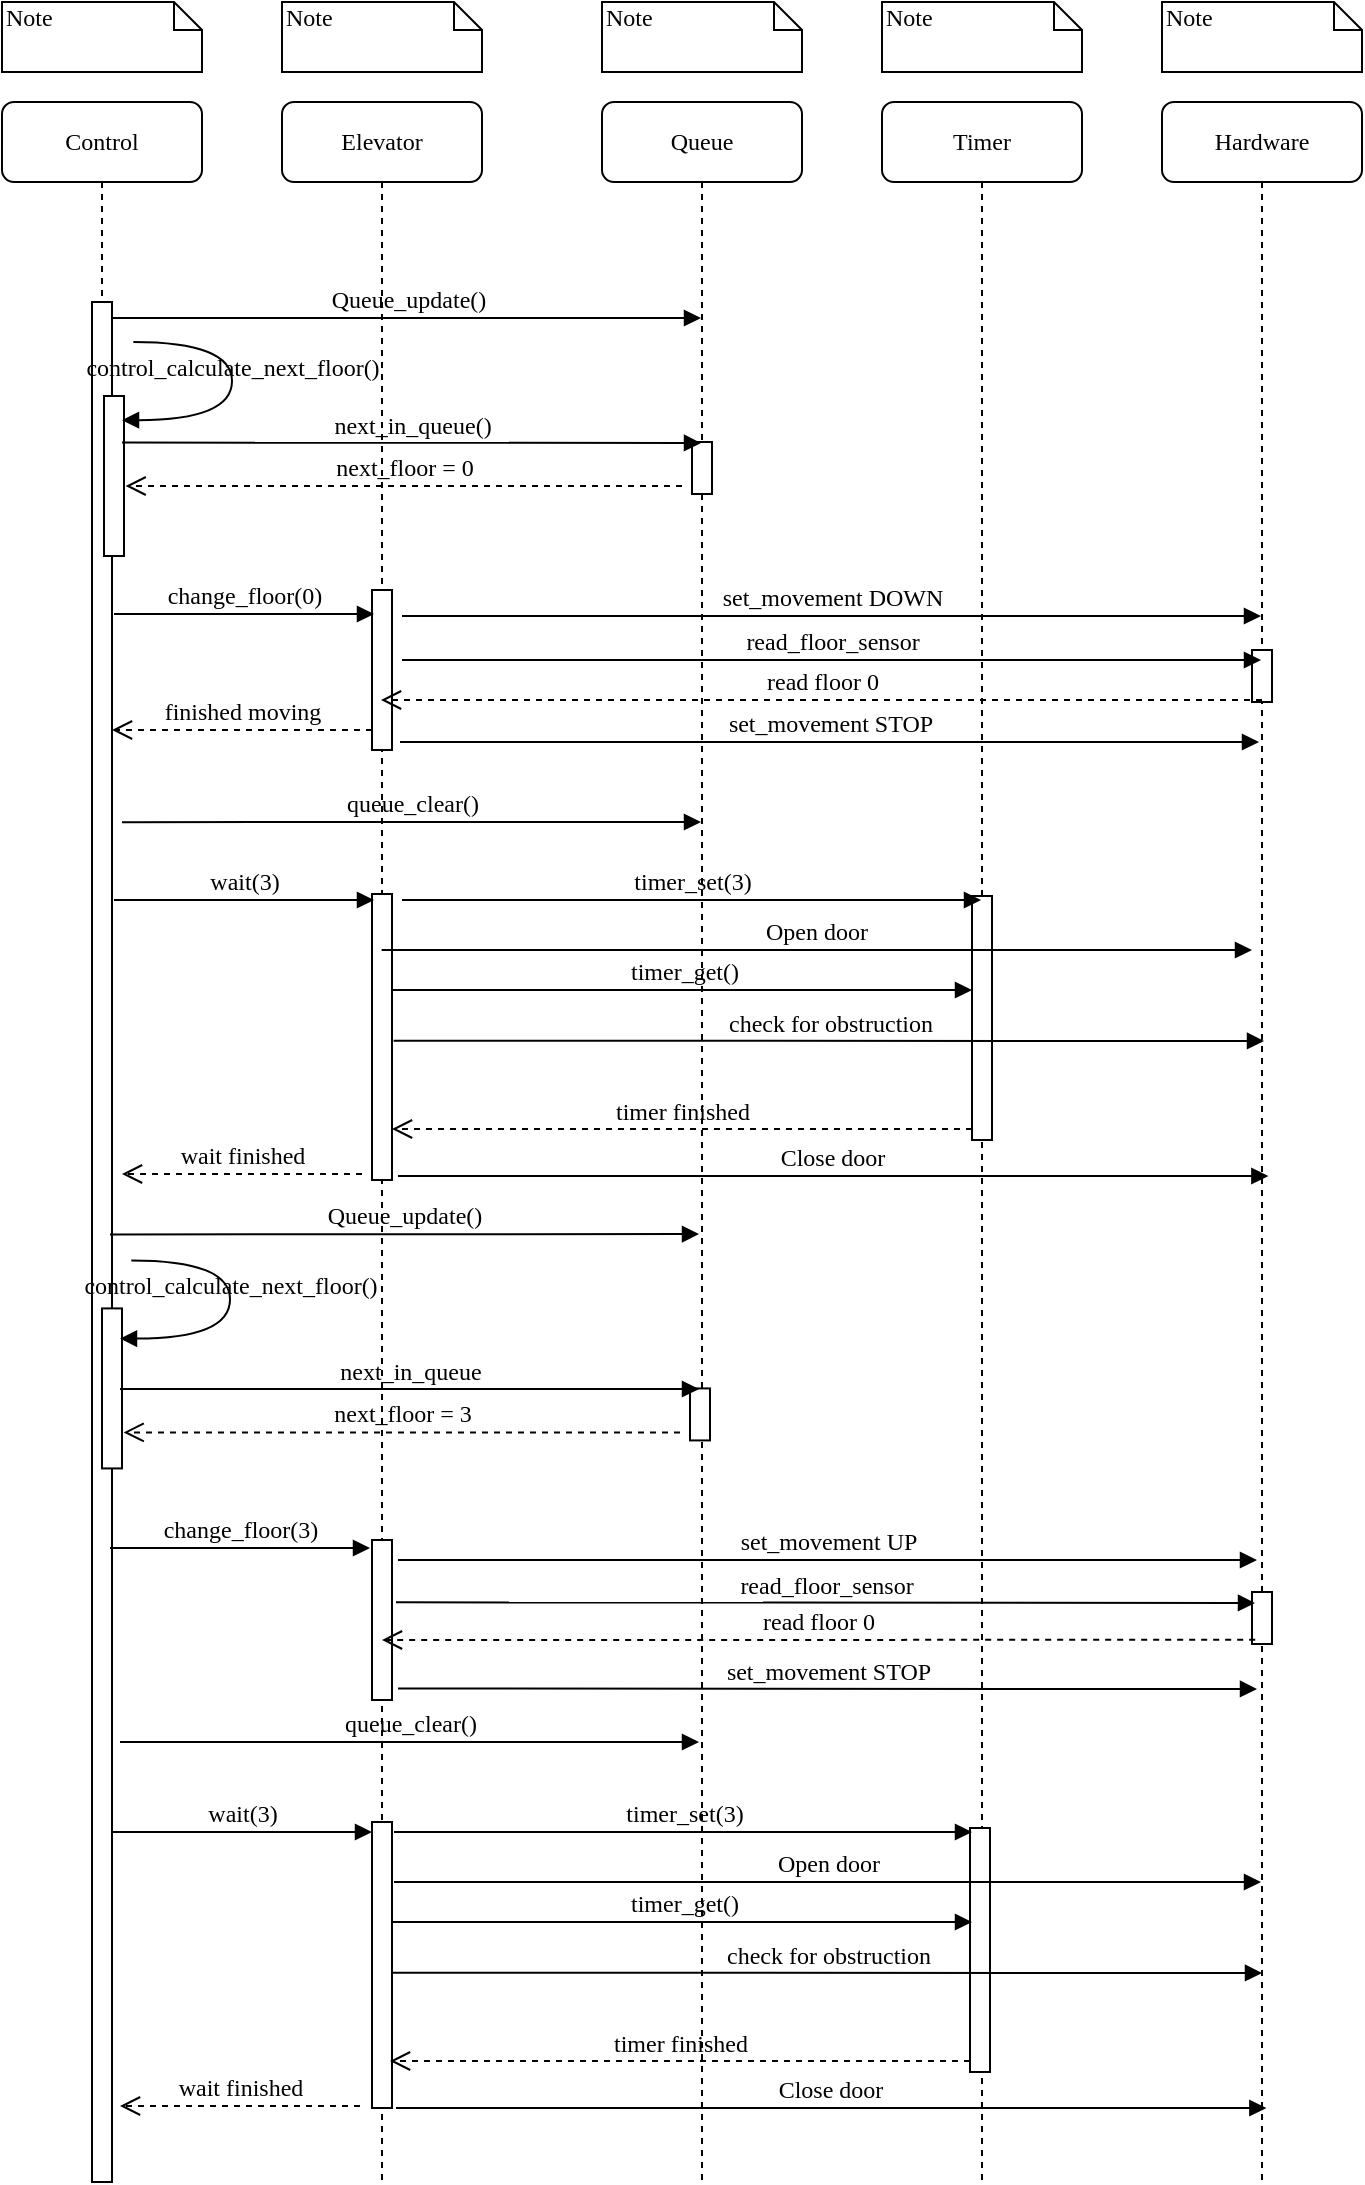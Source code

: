 <mxfile version="12.7.6" type="device"><diagram name="Page-1" id="13e1069c-82ec-6db2-03f1-153e76fe0fe0"><mxGraphModel dx="981" dy="526" grid="1" gridSize="10" guides="1" tooltips="1" connect="1" arrows="1" fold="1" page="1" pageScale="1" pageWidth="1100" pageHeight="850" background="#ffffff" math="0" shadow="0"><root><mxCell id="0"/><mxCell id="1" parent="0"/><mxCell id="7baba1c4bc27f4b0-2" value="Elevator" style="shape=umlLifeline;perimeter=lifelinePerimeter;whiteSpace=wrap;html=1;container=1;collapsible=0;recursiveResize=0;outlineConnect=0;rounded=1;shadow=0;comic=0;labelBackgroundColor=none;strokeWidth=1;fontFamily=Verdana;fontSize=12;align=center;" parent="1" vertex="1"><mxGeometry x="240" y="80" width="100" height="1040" as="geometry"/></mxCell><mxCell id="SRN21zFHTYC_Pil22nZs-2" value="" style="html=1;points=[];perimeter=orthogonalPerimeter;rounded=0;shadow=0;comic=0;labelBackgroundColor=none;strokeWidth=1;fontFamily=Verdana;fontSize=12;align=center;" vertex="1" parent="7baba1c4bc27f4b0-2"><mxGeometry x="45" y="244" width="10" height="80" as="geometry"/></mxCell><mxCell id="SRN21zFHTYC_Pil22nZs-9" value="" style="html=1;points=[];perimeter=orthogonalPerimeter;rounded=0;shadow=0;comic=0;labelBackgroundColor=none;strokeWidth=1;fontFamily=Verdana;fontSize=12;align=center;" vertex="1" parent="7baba1c4bc27f4b0-2"><mxGeometry x="45" y="396" width="10" height="143" as="geometry"/></mxCell><mxCell id="SRN21zFHTYC_Pil22nZs-26" value="" style="html=1;points=[];perimeter=orthogonalPerimeter;rounded=0;shadow=0;comic=0;labelBackgroundColor=none;strokeWidth=1;fontFamily=Verdana;fontSize=12;align=center;" vertex="1" parent="7baba1c4bc27f4b0-2"><mxGeometry x="45" y="719" width="10" height="80" as="geometry"/></mxCell><mxCell id="SRN21zFHTYC_Pil22nZs-77" value="" style="html=1;points=[];perimeter=orthogonalPerimeter;rounded=0;shadow=0;comic=0;labelBackgroundColor=none;strokeWidth=1;fontFamily=Verdana;fontSize=12;align=center;" vertex="1" parent="7baba1c4bc27f4b0-2"><mxGeometry x="45" y="860" width="10" height="143" as="geometry"/></mxCell><mxCell id="7baba1c4bc27f4b0-3" value="Queue" style="shape=umlLifeline;perimeter=lifelinePerimeter;whiteSpace=wrap;html=1;container=1;collapsible=0;recursiveResize=0;outlineConnect=0;rounded=1;shadow=0;comic=0;labelBackgroundColor=none;strokeWidth=1;fontFamily=Verdana;fontSize=12;align=center;" parent="1" vertex="1"><mxGeometry x="400" y="80" width="100" height="1040" as="geometry"/></mxCell><mxCell id="SRN21zFHTYC_Pil22nZs-37" value="" style="html=1;points=[];perimeter=orthogonalPerimeter;rounded=0;shadow=0;comic=0;labelBackgroundColor=none;strokeWidth=1;fontFamily=Verdana;fontSize=12;align=center;" vertex="1" parent="7baba1c4bc27f4b0-3"><mxGeometry x="45" y="170" width="10" height="26" as="geometry"/></mxCell><mxCell id="7baba1c4bc27f4b0-4" value="Timer" style="shape=umlLifeline;perimeter=lifelinePerimeter;whiteSpace=wrap;html=1;container=1;collapsible=0;recursiveResize=0;outlineConnect=0;rounded=1;shadow=0;comic=0;labelBackgroundColor=none;strokeWidth=1;fontFamily=Verdana;fontSize=12;align=center;" parent="1" vertex="1"><mxGeometry x="540" y="80" width="100" height="1040" as="geometry"/></mxCell><mxCell id="SRN21zFHTYC_Pil22nZs-68" value="" style="html=1;points=[];perimeter=orthogonalPerimeter;rounded=0;shadow=0;comic=0;labelBackgroundColor=none;strokeWidth=1;fontFamily=Verdana;fontSize=12;align=center;" vertex="1" parent="7baba1c4bc27f4b0-4"><mxGeometry x="44" y="863" width="10" height="122" as="geometry"/></mxCell><mxCell id="SRN21zFHTYC_Pil22nZs-69" value="wait(3)" style="html=1;verticalAlign=bottom;endArrow=block;entryX=0;entryY=0;labelBackgroundColor=none;fontFamily=Verdana;fontSize=12;edgeStyle=elbowEdgeStyle;elbow=vertical;" edge="1" parent="7baba1c4bc27f4b0-4"><mxGeometry relative="1" as="geometry"><mxPoint x="-385" y="865" as="sourcePoint"/><mxPoint x="-255" y="865" as="targetPoint"/></mxGeometry></mxCell><mxCell id="SRN21zFHTYC_Pil22nZs-70" value="timer_set(3)" style="html=1;verticalAlign=bottom;endArrow=block;labelBackgroundColor=none;fontFamily=Verdana;fontSize=12;edgeStyle=elbowEdgeStyle;elbow=vertical;" edge="1" parent="7baba1c4bc27f4b0-4"><mxGeometry relative="1" as="geometry"><mxPoint x="-244" y="865" as="sourcePoint"/><mxPoint x="45" y="865" as="targetPoint"/></mxGeometry></mxCell><mxCell id="SRN21zFHTYC_Pil22nZs-71" value="timer_get()" style="html=1;verticalAlign=bottom;endArrow=block;labelBackgroundColor=none;fontFamily=Verdana;fontSize=12;edgeStyle=elbowEdgeStyle;elbow=vertical;" edge="1" parent="7baba1c4bc27f4b0-4"><mxGeometry relative="1" as="geometry"><mxPoint x="-244.5" y="910" as="sourcePoint"/><mxPoint x="45" y="910" as="targetPoint"/></mxGeometry></mxCell><mxCell id="SRN21zFHTYC_Pil22nZs-72" value="timer finished" style="html=1;verticalAlign=bottom;endArrow=open;dashed=1;endSize=8;labelBackgroundColor=none;fontFamily=Verdana;fontSize=12;edgeStyle=elbowEdgeStyle;elbow=vertical;" edge="1" parent="7baba1c4bc27f4b0-4"><mxGeometry relative="1" as="geometry"><mxPoint x="-246" y="979.5" as="targetPoint"/><Array as="points"><mxPoint x="-11" y="979.5"/><mxPoint x="19" y="979.5"/></Array><mxPoint x="44" y="979.5" as="sourcePoint"/></mxGeometry></mxCell><mxCell id="SRN21zFHTYC_Pil22nZs-73" value="wait finished" style="html=1;verticalAlign=bottom;endArrow=open;dashed=1;endSize=8;labelBackgroundColor=none;fontFamily=Verdana;fontSize=12;edgeStyle=elbowEdgeStyle;elbow=vertical;" edge="1" parent="7baba1c4bc27f4b0-4"><mxGeometry relative="1" as="geometry"><mxPoint x="-381" y="1002" as="targetPoint"/><Array as="points"><mxPoint x="-316" y="1002"/><mxPoint x="-286" y="1002"/></Array><mxPoint x="-261" y="1002" as="sourcePoint"/></mxGeometry></mxCell><mxCell id="SRN21zFHTYC_Pil22nZs-74" value="Open door" style="html=1;verticalAlign=bottom;endArrow=block;labelBackgroundColor=none;fontFamily=Verdana;fontSize=12;edgeStyle=elbowEdgeStyle;elbow=vertical;" edge="1" parent="7baba1c4bc27f4b0-4" target="7baba1c4bc27f4b0-5"><mxGeometry relative="1" as="geometry"><mxPoint x="-244" y="890" as="sourcePoint"/><mxPoint x="180" y="890" as="targetPoint"/></mxGeometry></mxCell><mxCell id="SRN21zFHTYC_Pil22nZs-75" value="check for obstruction" style="html=1;verticalAlign=bottom;endArrow=block;entryX=0;entryY=0;labelBackgroundColor=none;fontFamily=Verdana;fontSize=12;edgeStyle=elbowEdgeStyle;elbow=vertical;" edge="1" parent="7baba1c4bc27f4b0-4"><mxGeometry relative="1" as="geometry"><mxPoint x="-245.19" y="935.344" as="sourcePoint"/><mxPoint x="190.0" y="935.31" as="targetPoint"/></mxGeometry></mxCell><mxCell id="SRN21zFHTYC_Pil22nZs-76" value="Close door" style="html=1;verticalAlign=bottom;endArrow=block;entryX=0;entryY=0;labelBackgroundColor=none;fontFamily=Verdana;fontSize=12;edgeStyle=elbowEdgeStyle;elbow=vertical;" edge="1" parent="7baba1c4bc27f4b0-4"><mxGeometry relative="1" as="geometry"><mxPoint x="-243.0" y="1003.034" as="sourcePoint"/><mxPoint x="192.19" y="1003.0" as="targetPoint"/></mxGeometry></mxCell><mxCell id="7baba1c4bc27f4b0-5" value="Hardware" style="shape=umlLifeline;perimeter=lifelinePerimeter;whiteSpace=wrap;html=1;container=1;collapsible=0;recursiveResize=0;outlineConnect=0;rounded=1;shadow=0;comic=0;labelBackgroundColor=none;strokeWidth=1;fontFamily=Verdana;fontSize=12;align=center;" parent="1" vertex="1"><mxGeometry x="680" y="80" width="100" height="1040" as="geometry"/></mxCell><mxCell id="SRN21zFHTYC_Pil22nZs-31" value="" style="html=1;points=[];perimeter=orthogonalPerimeter;rounded=0;shadow=0;comic=0;labelBackgroundColor=none;strokeWidth=1;fontFamily=Verdana;fontSize=12;align=center;" vertex="1" parent="7baba1c4bc27f4b0-5"><mxGeometry x="45" y="274" width="10" height="26" as="geometry"/></mxCell><mxCell id="SRN21zFHTYC_Pil22nZs-32" value="" style="html=1;points=[];perimeter=orthogonalPerimeter;rounded=0;shadow=0;comic=0;labelBackgroundColor=none;strokeWidth=1;fontFamily=Verdana;fontSize=12;align=center;" vertex="1" parent="7baba1c4bc27f4b0-5"><mxGeometry x="45" y="745" width="10" height="26" as="geometry"/></mxCell><mxCell id="7baba1c4bc27f4b0-8" value="Control" style="shape=umlLifeline;perimeter=lifelinePerimeter;whiteSpace=wrap;html=1;container=1;collapsible=0;recursiveResize=0;outlineConnect=0;rounded=1;shadow=0;comic=0;labelBackgroundColor=none;strokeWidth=1;fontFamily=Verdana;fontSize=12;align=center;" parent="1" vertex="1"><mxGeometry x="100" y="80" width="100" height="1040" as="geometry"/></mxCell><mxCell id="7baba1c4bc27f4b0-9" value="" style="html=1;points=[];perimeter=orthogonalPerimeter;rounded=0;shadow=0;comic=0;labelBackgroundColor=none;strokeWidth=1;fontFamily=Verdana;fontSize=12;align=center;" parent="7baba1c4bc27f4b0-8" vertex="1"><mxGeometry x="45" y="100" width="10" height="940" as="geometry"/></mxCell><mxCell id="SRN21zFHTYC_Pil22nZs-34" value="" style="html=1;points=[];perimeter=orthogonalPerimeter;rounded=0;shadow=0;comic=0;labelBackgroundColor=none;strokeWidth=1;fontFamily=Verdana;fontSize=12;align=center;" vertex="1" parent="7baba1c4bc27f4b0-8"><mxGeometry x="51" y="147" width="10" height="80" as="geometry"/></mxCell><mxCell id="7baba1c4bc27f4b0-22" value="" style="html=1;points=[];perimeter=orthogonalPerimeter;rounded=0;shadow=0;comic=0;labelBackgroundColor=none;strokeWidth=1;fontFamily=Verdana;fontSize=12;align=center;" parent="1" vertex="1"><mxGeometry x="585" y="477" width="10" height="122" as="geometry"/></mxCell><mxCell id="7baba1c4bc27f4b0-11" value="Queue_update()" style="html=1;verticalAlign=bottom;endArrow=block;labelBackgroundColor=none;fontFamily=Verdana;fontSize=12;edgeStyle=elbowEdgeStyle;elbow=vertical;" parent="1" target="7baba1c4bc27f4b0-3" edge="1"><mxGeometry relative="1" as="geometry"><mxPoint x="155" y="188" as="sourcePoint"/><mxPoint x="285" y="188" as="targetPoint"/></mxGeometry></mxCell><mxCell id="7baba1c4bc27f4b0-40" value="Note" style="shape=note;whiteSpace=wrap;html=1;size=14;verticalAlign=top;align=left;spacingTop=-6;rounded=0;shadow=0;comic=0;labelBackgroundColor=none;strokeWidth=1;fontFamily=Verdana;fontSize=12" parent="1" vertex="1"><mxGeometry x="100" y="30" width="100" height="35" as="geometry"/></mxCell><mxCell id="7baba1c4bc27f4b0-41" value="Note" style="shape=note;whiteSpace=wrap;html=1;size=14;verticalAlign=top;align=left;spacingTop=-6;rounded=0;shadow=0;comic=0;labelBackgroundColor=none;strokeWidth=1;fontFamily=Verdana;fontSize=12" parent="1" vertex="1"><mxGeometry x="240" y="30" width="100" height="35" as="geometry"/></mxCell><mxCell id="7baba1c4bc27f4b0-42" value="Note" style="shape=note;whiteSpace=wrap;html=1;size=14;verticalAlign=top;align=left;spacingTop=-6;rounded=0;shadow=0;comic=0;labelBackgroundColor=none;strokeWidth=1;fontFamily=Verdana;fontSize=12" parent="1" vertex="1"><mxGeometry x="400" y="30" width="100" height="35" as="geometry"/></mxCell><mxCell id="7baba1c4bc27f4b0-43" value="Note" style="shape=note;whiteSpace=wrap;html=1;size=14;verticalAlign=top;align=left;spacingTop=-6;rounded=0;shadow=0;comic=0;labelBackgroundColor=none;strokeWidth=1;fontFamily=Verdana;fontSize=12" parent="1" vertex="1"><mxGeometry x="540" y="30" width="100" height="35" as="geometry"/></mxCell><mxCell id="7baba1c4bc27f4b0-44" value="Note" style="shape=note;whiteSpace=wrap;html=1;size=14;verticalAlign=top;align=left;spacingTop=-6;rounded=0;shadow=0;comic=0;labelBackgroundColor=none;strokeWidth=1;fontFamily=Verdana;fontSize=12" parent="1" vertex="1"><mxGeometry x="680" y="30" width="100" height="35" as="geometry"/></mxCell><mxCell id="SRN21zFHTYC_Pil22nZs-1" value="control_calculate_next_floor()" style="html=1;verticalAlign=bottom;endArrow=block;labelBackgroundColor=none;fontFamily=Verdana;fontSize=12;elbow=vertical;edgeStyle=orthogonalEdgeStyle;curved=1;exitX=1.066;exitY=0.713;exitPerimeter=0;" edge="1" parent="1"><mxGeometry relative="1" as="geometry"><mxPoint x="165.66" y="200.01" as="sourcePoint"/><mxPoint x="160" y="239.1" as="targetPoint"/><Array as="points"><mxPoint x="215" y="200.1"/><mxPoint x="215" y="239.1"/></Array></mxGeometry></mxCell><mxCell id="SRN21zFHTYC_Pil22nZs-3" value="change_floor(0)" style="html=1;verticalAlign=bottom;endArrow=block;entryX=0;entryY=0;labelBackgroundColor=none;fontFamily=Verdana;fontSize=12;edgeStyle=elbowEdgeStyle;elbow=vertical;" edge="1" parent="1"><mxGeometry relative="1" as="geometry"><mxPoint x="156" y="336" as="sourcePoint"/><mxPoint x="286" y="336" as="targetPoint"/></mxGeometry></mxCell><mxCell id="SRN21zFHTYC_Pil22nZs-4" value="finished moving" style="html=1;verticalAlign=bottom;endArrow=open;dashed=1;endSize=8;labelBackgroundColor=none;fontFamily=Verdana;fontSize=12;edgeStyle=elbowEdgeStyle;elbow=vertical;" edge="1" parent="1"><mxGeometry relative="1" as="geometry"><mxPoint x="155" y="394" as="targetPoint"/><Array as="points"><mxPoint x="230" y="394"/><mxPoint x="260" y="394"/></Array><mxPoint x="285" y="394" as="sourcePoint"/></mxGeometry></mxCell><mxCell id="SRN21zFHTYC_Pil22nZs-8" value="wait(3)" style="html=1;verticalAlign=bottom;endArrow=block;entryX=0;entryY=0;labelBackgroundColor=none;fontFamily=Verdana;fontSize=12;edgeStyle=elbowEdgeStyle;elbow=vertical;" edge="1" parent="1"><mxGeometry relative="1" as="geometry"><mxPoint x="156" y="479" as="sourcePoint"/><mxPoint x="286" y="479" as="targetPoint"/></mxGeometry></mxCell><mxCell id="SRN21zFHTYC_Pil22nZs-10" value="timer_set(3)" style="html=1;verticalAlign=bottom;endArrow=block;labelBackgroundColor=none;fontFamily=Verdana;fontSize=12;edgeStyle=elbowEdgeStyle;elbow=vertical;" edge="1" parent="1"><mxGeometry relative="1" as="geometry"><mxPoint x="300" y="479" as="sourcePoint"/><mxPoint x="589.5" y="479.207" as="targetPoint"/></mxGeometry></mxCell><mxCell id="SRN21zFHTYC_Pil22nZs-11" value="timer_get()" style="html=1;verticalAlign=bottom;endArrow=block;labelBackgroundColor=none;fontFamily=Verdana;fontSize=12;edgeStyle=elbowEdgeStyle;elbow=vertical;" edge="1" parent="1"><mxGeometry relative="1" as="geometry"><mxPoint x="295.5" y="524" as="sourcePoint"/><mxPoint x="585" y="524" as="targetPoint"/></mxGeometry></mxCell><mxCell id="SRN21zFHTYC_Pil22nZs-12" value="timer finished" style="html=1;verticalAlign=bottom;endArrow=open;dashed=1;endSize=8;labelBackgroundColor=none;fontFamily=Verdana;fontSize=12;edgeStyle=elbowEdgeStyle;elbow=vertical;" edge="1" parent="1"><mxGeometry relative="1" as="geometry"><mxPoint x="295" y="593.5" as="targetPoint"/><Array as="points"><mxPoint x="530" y="593.5"/><mxPoint x="560" y="593.5"/></Array><mxPoint x="585" y="593.5" as="sourcePoint"/></mxGeometry></mxCell><mxCell id="SRN21zFHTYC_Pil22nZs-13" value="wait finished" style="html=1;verticalAlign=bottom;endArrow=open;dashed=1;endSize=8;labelBackgroundColor=none;fontFamily=Verdana;fontSize=12;edgeStyle=elbowEdgeStyle;elbow=vertical;" edge="1" parent="1"><mxGeometry relative="1" as="geometry"><mxPoint x="160" y="616" as="targetPoint"/><Array as="points"><mxPoint x="225" y="616"/><mxPoint x="255" y="616"/></Array><mxPoint x="280" y="616" as="sourcePoint"/></mxGeometry></mxCell><mxCell id="SRN21zFHTYC_Pil22nZs-14" value="set_movement DOWN" style="html=1;verticalAlign=bottom;endArrow=block;labelBackgroundColor=none;fontFamily=Verdana;fontSize=12;edgeStyle=elbowEdgeStyle;elbow=vertical;" edge="1" parent="1"><mxGeometry relative="1" as="geometry"><mxPoint x="300" y="337" as="sourcePoint"/><mxPoint x="729.5" y="337.31" as="targetPoint"/></mxGeometry></mxCell><mxCell id="SRN21zFHTYC_Pil22nZs-15" value="read_floor_sensor" style="html=1;verticalAlign=bottom;endArrow=block;labelBackgroundColor=none;fontFamily=Verdana;fontSize=12;edgeStyle=elbowEdgeStyle;elbow=vertical;" edge="1" parent="1"><mxGeometry relative="1" as="geometry"><mxPoint x="300" y="359" as="sourcePoint"/><mxPoint x="729.5" y="359" as="targetPoint"/></mxGeometry></mxCell><mxCell id="SRN21zFHTYC_Pil22nZs-16" value="read floor 0" style="html=1;verticalAlign=bottom;endArrow=open;dashed=1;endSize=8;labelBackgroundColor=none;fontFamily=Verdana;fontSize=12;edgeStyle=elbowEdgeStyle;elbow=vertical;" edge="1" parent="1"><mxGeometry relative="1" as="geometry"><mxPoint x="289.5" y="379" as="targetPoint"/><Array as="points"><mxPoint x="675" y="379"/><mxPoint x="705" y="379"/></Array><mxPoint x="730" y="379" as="sourcePoint"/></mxGeometry></mxCell><mxCell id="SRN21zFHTYC_Pil22nZs-17" value="set_movement STOP" style="html=1;verticalAlign=bottom;endArrow=block;labelBackgroundColor=none;fontFamily=Verdana;fontSize=12;edgeStyle=elbowEdgeStyle;elbow=vertical;" edge="1" parent="1"><mxGeometry relative="1" as="geometry"><mxPoint x="299" y="400" as="sourcePoint"/><mxPoint x="728.5" y="400" as="targetPoint"/></mxGeometry></mxCell><mxCell id="SRN21zFHTYC_Pil22nZs-18" value="Open door" style="html=1;verticalAlign=bottom;endArrow=block;entryX=0;entryY=0;labelBackgroundColor=none;fontFamily=Verdana;fontSize=12;edgeStyle=elbowEdgeStyle;elbow=vertical;" edge="1" parent="1"><mxGeometry relative="1" as="geometry"><mxPoint x="289.81" y="504.034" as="sourcePoint"/><mxPoint x="725" y="504" as="targetPoint"/></mxGeometry></mxCell><mxCell id="SRN21zFHTYC_Pil22nZs-21" value="check for obstruction" style="html=1;verticalAlign=bottom;endArrow=block;entryX=0;entryY=0;labelBackgroundColor=none;fontFamily=Verdana;fontSize=12;edgeStyle=elbowEdgeStyle;elbow=vertical;" edge="1" parent="1"><mxGeometry relative="1" as="geometry"><mxPoint x="295.81" y="549.344" as="sourcePoint"/><mxPoint x="731" y="549.31" as="targetPoint"/></mxGeometry></mxCell><mxCell id="SRN21zFHTYC_Pil22nZs-22" value="Close door" style="html=1;verticalAlign=bottom;endArrow=block;entryX=0;entryY=0;labelBackgroundColor=none;fontFamily=Verdana;fontSize=12;edgeStyle=elbowEdgeStyle;elbow=vertical;" edge="1" parent="1"><mxGeometry relative="1" as="geometry"><mxPoint x="298.0" y="617.034" as="sourcePoint"/><mxPoint x="733.19" y="617.0" as="targetPoint"/></mxGeometry></mxCell><mxCell id="SRN21zFHTYC_Pil22nZs-27" value="change_floor(3)" style="html=1;verticalAlign=bottom;endArrow=block;entryX=0;entryY=0;labelBackgroundColor=none;fontFamily=Verdana;fontSize=12;edgeStyle=elbowEdgeStyle;elbow=vertical;" edge="1" parent="1"><mxGeometry relative="1" as="geometry"><mxPoint x="154" y="803" as="sourcePoint"/><mxPoint x="284" y="803" as="targetPoint"/></mxGeometry></mxCell><mxCell id="SRN21zFHTYC_Pil22nZs-28" value="set_movement UP" style="html=1;verticalAlign=bottom;endArrow=block;labelBackgroundColor=none;fontFamily=Verdana;fontSize=12;edgeStyle=elbowEdgeStyle;elbow=vertical;" edge="1" parent="1"><mxGeometry relative="1" as="geometry"><mxPoint x="298" y="809.03" as="sourcePoint"/><mxPoint x="727.5" y="809.34" as="targetPoint"/></mxGeometry></mxCell><mxCell id="SRN21zFHTYC_Pil22nZs-29" value="read_floor_sensor" style="html=1;verticalAlign=bottom;endArrow=block;labelBackgroundColor=none;fontFamily=Verdana;fontSize=12;edgeStyle=elbowEdgeStyle;elbow=vertical;" edge="1" parent="1"><mxGeometry relative="1" as="geometry"><mxPoint x="297" y="830.17" as="sourcePoint"/><mxPoint x="726.5" y="830.48" as="targetPoint"/></mxGeometry></mxCell><mxCell id="SRN21zFHTYC_Pil22nZs-30" value="read floor 0" style="html=1;verticalAlign=bottom;endArrow=open;dashed=1;endSize=8;labelBackgroundColor=none;fontFamily=Verdana;fontSize=12;edgeStyle=elbowEdgeStyle;elbow=vertical;exitX=0.159;exitY=0.919;exitDx=0;exitDy=0;exitPerimeter=0;" edge="1" parent="1" source="SRN21zFHTYC_Pil22nZs-32"><mxGeometry relative="1" as="geometry"><mxPoint x="290" y="849.0" as="targetPoint"/><Array as="points"><mxPoint x="675.5" y="849"/><mxPoint x="705.5" y="849"/></Array><mxPoint x="720" y="849" as="sourcePoint"/></mxGeometry></mxCell><mxCell id="SRN21zFHTYC_Pil22nZs-33" value="set_movement STOP" style="html=1;verticalAlign=bottom;endArrow=block;labelBackgroundColor=none;fontFamily=Verdana;fontSize=12;edgeStyle=elbowEdgeStyle;elbow=vertical;" edge="1" parent="1"><mxGeometry relative="1" as="geometry"><mxPoint x="298" y="873.28" as="sourcePoint"/><mxPoint x="727.5" y="873.28" as="targetPoint"/></mxGeometry></mxCell><mxCell id="SRN21zFHTYC_Pil22nZs-35" value="next_in_queue()" style="html=1;verticalAlign=bottom;endArrow=block;labelBackgroundColor=none;fontFamily=Verdana;fontSize=12;edgeStyle=elbowEdgeStyle;elbow=vertical;" edge="1" parent="1" target="7baba1c4bc27f4b0-3"><mxGeometry relative="1" as="geometry"><mxPoint x="160" y="250.28" as="sourcePoint"/><mxPoint x="290" y="250.28" as="targetPoint"/></mxGeometry></mxCell><mxCell id="SRN21zFHTYC_Pil22nZs-38" value="next_floor = 0" style="html=1;verticalAlign=bottom;endArrow=open;dashed=1;endSize=8;labelBackgroundColor=none;fontFamily=Verdana;fontSize=12;edgeStyle=elbowEdgeStyle;elbow=vertical;" edge="1" parent="1"><mxGeometry relative="1" as="geometry"><mxPoint x="161.81" y="272" as="targetPoint"/><Array as="points"><mxPoint x="400" y="272"/><mxPoint x="430" y="272"/></Array><mxPoint x="440" y="272" as="sourcePoint"/></mxGeometry></mxCell><mxCell id="SRN21zFHTYC_Pil22nZs-57" value="" style="html=1;points=[];perimeter=orthogonalPerimeter;rounded=0;shadow=0;comic=0;labelBackgroundColor=none;strokeWidth=1;fontFamily=Verdana;fontSize=12;align=center;" vertex="1" parent="1"><mxGeometry x="444" y="723.21" width="10" height="26" as="geometry"/></mxCell><mxCell id="SRN21zFHTYC_Pil22nZs-58" value="" style="html=1;points=[];perimeter=orthogonalPerimeter;rounded=0;shadow=0;comic=0;labelBackgroundColor=none;strokeWidth=1;fontFamily=Verdana;fontSize=12;align=center;" vertex="1" parent="1"><mxGeometry x="150" y="683.21" width="10" height="80" as="geometry"/></mxCell><mxCell id="SRN21zFHTYC_Pil22nZs-59" value="Queue_update()" style="html=1;verticalAlign=bottom;endArrow=block;labelBackgroundColor=none;fontFamily=Verdana;fontSize=12;edgeStyle=elbowEdgeStyle;elbow=vertical;" edge="1" parent="1"><mxGeometry relative="1" as="geometry"><mxPoint x="154" y="646.21" as="sourcePoint"/><mxPoint x="448.5" y="646.003" as="targetPoint"/></mxGeometry></mxCell><mxCell id="SRN21zFHTYC_Pil22nZs-60" value="control_calculate_next_floor()" style="html=1;verticalAlign=bottom;endArrow=block;labelBackgroundColor=none;fontFamily=Verdana;fontSize=12;elbow=vertical;edgeStyle=orthogonalEdgeStyle;curved=1;exitX=1.066;exitY=0.713;exitPerimeter=0;" edge="1" parent="1"><mxGeometry relative="1" as="geometry"><mxPoint x="164.66" y="659.22" as="sourcePoint"/><mxPoint x="159" y="698.31" as="targetPoint"/><Array as="points"><mxPoint x="214" y="659.31"/><mxPoint x="214" y="698.31"/></Array></mxGeometry></mxCell><mxCell id="SRN21zFHTYC_Pil22nZs-61" value="next_in_queue" style="html=1;verticalAlign=bottom;endArrow=block;labelBackgroundColor=none;fontFamily=Verdana;fontSize=12;edgeStyle=elbowEdgeStyle;elbow=vertical;" edge="1" parent="1"><mxGeometry relative="1" as="geometry"><mxPoint x="159" y="723.49" as="sourcePoint"/><mxPoint x="448.5" y="723.762" as="targetPoint"/></mxGeometry></mxCell><mxCell id="SRN21zFHTYC_Pil22nZs-62" value="next_floor = 3" style="html=1;verticalAlign=bottom;endArrow=open;dashed=1;endSize=8;labelBackgroundColor=none;fontFamily=Verdana;fontSize=12;edgeStyle=elbowEdgeStyle;elbow=vertical;" edge="1" parent="1"><mxGeometry relative="1" as="geometry"><mxPoint x="160.81" y="745.21" as="targetPoint"/><Array as="points"><mxPoint x="399" y="745.21"/><mxPoint x="429" y="745.21"/></Array><mxPoint x="439" y="745.21" as="sourcePoint"/></mxGeometry></mxCell><mxCell id="SRN21zFHTYC_Pil22nZs-63" value="queue_clear()" style="html=1;verticalAlign=bottom;endArrow=block;labelBackgroundColor=none;fontFamily=Verdana;fontSize=12;edgeStyle=elbowEdgeStyle;elbow=vertical;" edge="1" parent="1"><mxGeometry relative="1" as="geometry"><mxPoint x="160" y="440.07" as="sourcePoint"/><mxPoint x="449.5" y="440.342" as="targetPoint"/></mxGeometry></mxCell><mxCell id="SRN21zFHTYC_Pil22nZs-66" value="queue_clear()" style="html=1;verticalAlign=bottom;endArrow=block;labelBackgroundColor=none;fontFamily=Verdana;fontSize=12;edgeStyle=elbowEdgeStyle;elbow=vertical;" edge="1" parent="1"><mxGeometry relative="1" as="geometry"><mxPoint x="159" y="900.0" as="sourcePoint"/><mxPoint x="448.5" y="900.272" as="targetPoint"/></mxGeometry></mxCell></root></mxGraphModel></diagram></mxfile>